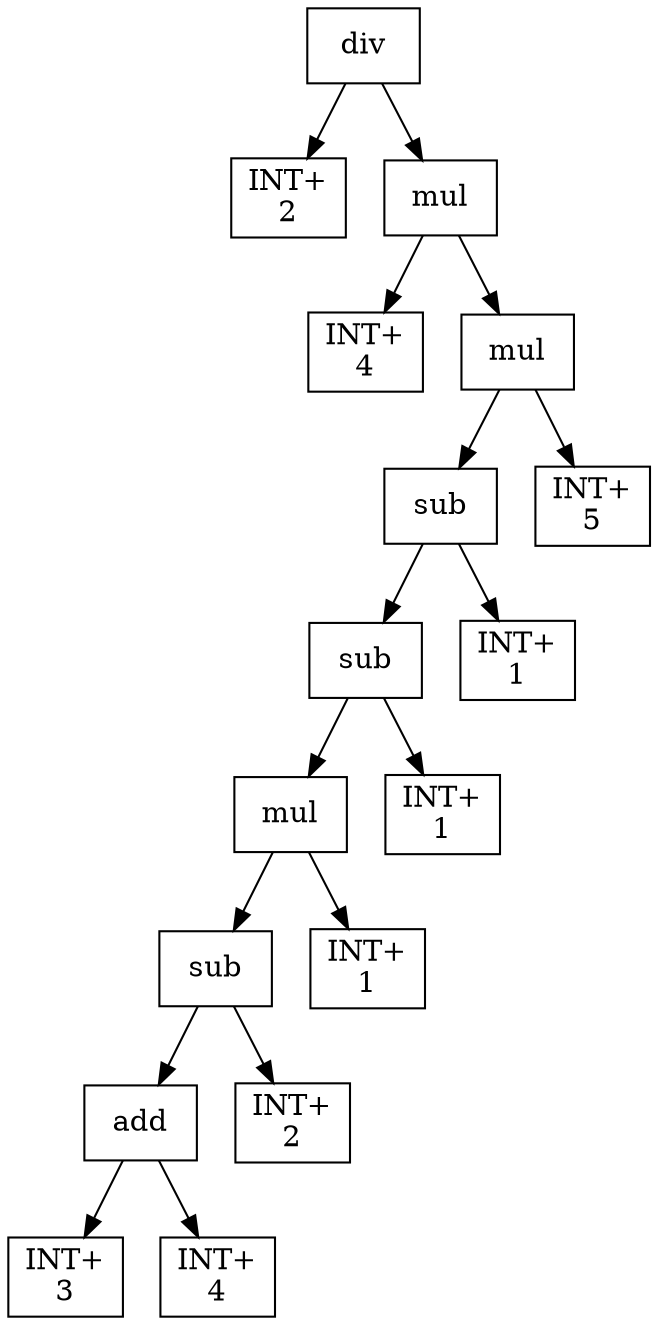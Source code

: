 digraph expr {
  node [shape=box];
  n1 [label="div"];
  n2 [label="INT+\n2"];
  n3 [label="mul"];
  n4 [label="INT+\n4"];
  n5 [label="mul"];
  n6 [label="sub"];
  n7 [label="sub"];
  n8 [label="mul"];
  n9 [label="sub"];
  n10 [label="add"];
  n11 [label="INT+\n3"];
  n12 [label="INT+\n4"];
  n10 -> n11;
  n10 -> n12;
  n13 [label="INT+\n2"];
  n9 -> n10;
  n9 -> n13;
  n14 [label="INT+\n1"];
  n8 -> n9;
  n8 -> n14;
  n15 [label="INT+\n1"];
  n7 -> n8;
  n7 -> n15;
  n16 [label="INT+\n1"];
  n6 -> n7;
  n6 -> n16;
  n17 [label="INT+\n5"];
  n5 -> n6;
  n5 -> n17;
  n3 -> n4;
  n3 -> n5;
  n1 -> n2;
  n1 -> n3;
}